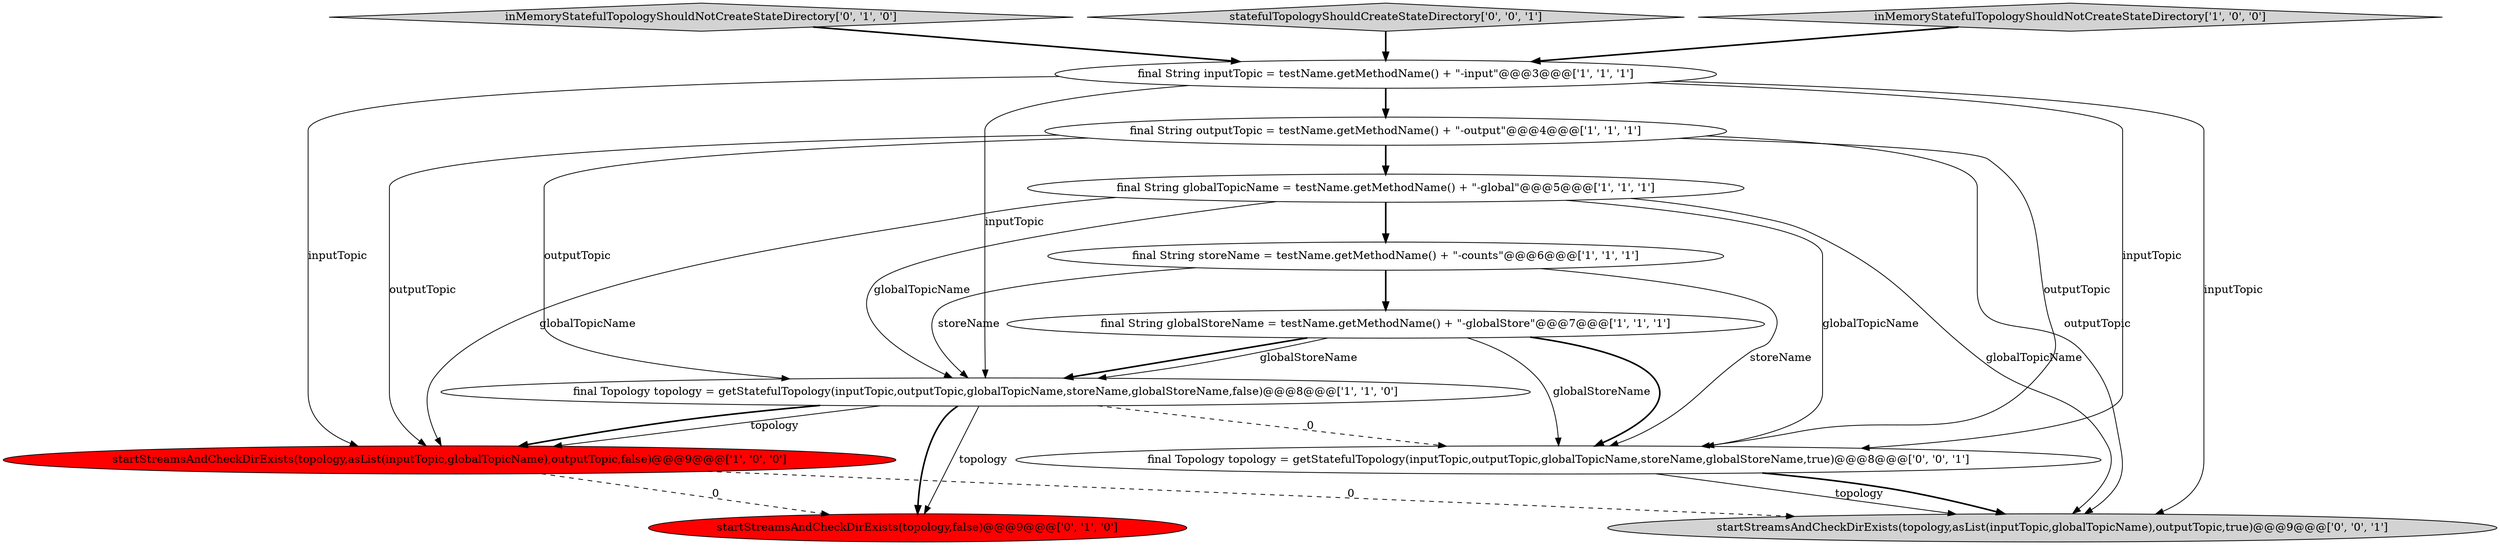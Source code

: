 digraph {
3 [style = filled, label = "final Topology topology = getStatefulTopology(inputTopic,outputTopic,globalTopicName,storeName,globalStoreName,false)@@@8@@@['1', '1', '0']", fillcolor = white, shape = ellipse image = "AAA0AAABBB1BBB"];
7 [style = filled, label = "final String outputTopic = testName.getMethodName() + \"-output\"@@@4@@@['1', '1', '1']", fillcolor = white, shape = ellipse image = "AAA0AAABBB1BBB"];
8 [style = filled, label = "inMemoryStatefulTopologyShouldNotCreateStateDirectory['0', '1', '0']", fillcolor = lightgray, shape = diamond image = "AAA0AAABBB2BBB"];
11 [style = filled, label = "final Topology topology = getStatefulTopology(inputTopic,outputTopic,globalTopicName,storeName,globalStoreName,true)@@@8@@@['0', '0', '1']", fillcolor = white, shape = ellipse image = "AAA0AAABBB3BBB"];
12 [style = filled, label = "statefulTopologyShouldCreateStateDirectory['0', '0', '1']", fillcolor = lightgray, shape = diamond image = "AAA0AAABBB3BBB"];
4 [style = filled, label = "final String globalTopicName = testName.getMethodName() + \"-global\"@@@5@@@['1', '1', '1']", fillcolor = white, shape = ellipse image = "AAA0AAABBB1BBB"];
2 [style = filled, label = "final String storeName = testName.getMethodName() + \"-counts\"@@@6@@@['1', '1', '1']", fillcolor = white, shape = ellipse image = "AAA0AAABBB1BBB"];
10 [style = filled, label = "startStreamsAndCheckDirExists(topology,asList(inputTopic,globalTopicName),outputTopic,true)@@@9@@@['0', '0', '1']", fillcolor = lightgray, shape = ellipse image = "AAA0AAABBB3BBB"];
1 [style = filled, label = "inMemoryStatefulTopologyShouldNotCreateStateDirectory['1', '0', '0']", fillcolor = lightgray, shape = diamond image = "AAA0AAABBB1BBB"];
0 [style = filled, label = "startStreamsAndCheckDirExists(topology,asList(inputTopic,globalTopicName),outputTopic,false)@@@9@@@['1', '0', '0']", fillcolor = red, shape = ellipse image = "AAA1AAABBB1BBB"];
6 [style = filled, label = "final String inputTopic = testName.getMethodName() + \"-input\"@@@3@@@['1', '1', '1']", fillcolor = white, shape = ellipse image = "AAA0AAABBB1BBB"];
9 [style = filled, label = "startStreamsAndCheckDirExists(topology,false)@@@9@@@['0', '1', '0']", fillcolor = red, shape = ellipse image = "AAA1AAABBB2BBB"];
5 [style = filled, label = "final String globalStoreName = testName.getMethodName() + \"-globalStore\"@@@7@@@['1', '1', '1']", fillcolor = white, shape = ellipse image = "AAA0AAABBB1BBB"];
5->3 [style = bold, label=""];
6->0 [style = solid, label="inputTopic"];
11->10 [style = solid, label="topology"];
2->11 [style = solid, label="storeName"];
6->11 [style = solid, label="inputTopic"];
7->0 [style = solid, label="outputTopic"];
8->6 [style = bold, label=""];
4->11 [style = solid, label="globalTopicName"];
4->2 [style = bold, label=""];
7->4 [style = bold, label=""];
3->0 [style = solid, label="topology"];
12->6 [style = bold, label=""];
4->0 [style = solid, label="globalTopicName"];
0->10 [style = dashed, label="0"];
3->0 [style = bold, label=""];
3->9 [style = bold, label=""];
7->10 [style = solid, label="outputTopic"];
7->11 [style = solid, label="outputTopic"];
1->6 [style = bold, label=""];
5->11 [style = solid, label="globalStoreName"];
2->3 [style = solid, label="storeName"];
11->10 [style = bold, label=""];
5->3 [style = solid, label="globalStoreName"];
5->11 [style = bold, label=""];
0->9 [style = dashed, label="0"];
3->9 [style = solid, label="topology"];
6->10 [style = solid, label="inputTopic"];
6->7 [style = bold, label=""];
3->11 [style = dashed, label="0"];
6->3 [style = solid, label="inputTopic"];
4->3 [style = solid, label="globalTopicName"];
7->3 [style = solid, label="outputTopic"];
4->10 [style = solid, label="globalTopicName"];
2->5 [style = bold, label=""];
}

